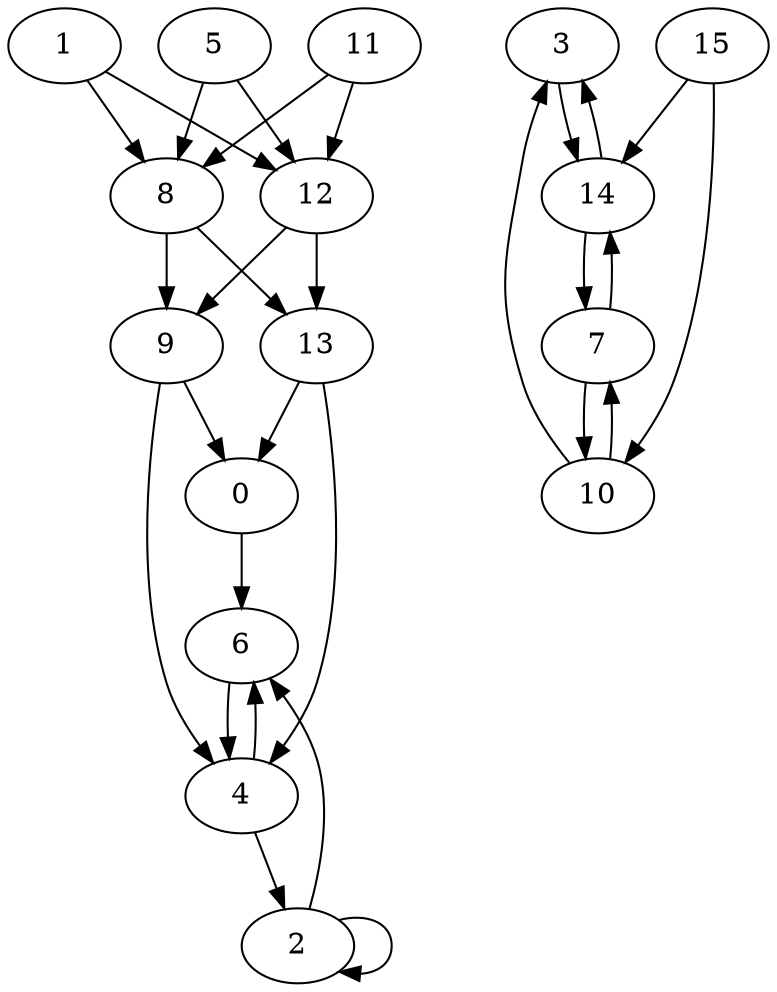 digraph {
  node_0  [label="0"];
  node_1  [label="1"];
  node_2  [label="2"];
  node_3  [label="3"];
  node_4  [label="4"];
  node_5  [label="5"];
  node_6  [label="6"];
  node_7  [label="7"];
  node_8  [label="8"];
  node_9  [label="9"];
  node_10  [label="10"];
  node_11  [label="11"];
  node_12  [label="12"];
  node_13  [label="13"];
  node_14  [label="14"];
  node_15  [label="15"];

  node_0 -> node_6;
  node_1 -> node_8;
  node_1 -> node_12;
  node_2 -> node_2;
  node_2 -> node_6;
  node_3 -> node_14;
  node_4 -> node_2;
  node_4 -> node_6;
  node_5 -> node_8;
  node_5 -> node_12;
  node_6 -> node_4;
  node_7 -> node_10;
  node_7 -> node_14;
  node_8 -> node_9;
  node_8 -> node_13;
  node_9 -> node_0;
  node_9 -> node_4;
  node_10 -> node_3;
  node_10 -> node_7;
  node_11 -> node_8;
  node_11 -> node_12;
  node_12 -> node_9;
  node_12 -> node_13;
  node_13 -> node_0;
  node_13 -> node_4;
  node_14 -> node_3;
  node_14 -> node_7;
  node_15 -> node_10;
  node_15 -> node_14;
}